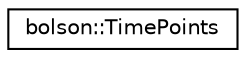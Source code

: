 digraph "Graphical Class Hierarchy"
{
 // LATEX_PDF_SIZE
  edge [fontname="Helvetica",fontsize="10",labelfontname="Helvetica",labelfontsize="10"];
  node [fontname="Helvetica",fontsize="10",shape=record];
  rankdir="LR";
  Node0 [label="bolson::TimePoints",height=0.2,width=0.4,color="black", fillcolor="white", style="filled",URL="$structbolson_1_1_time_points.html",tooltip=" "];
}
